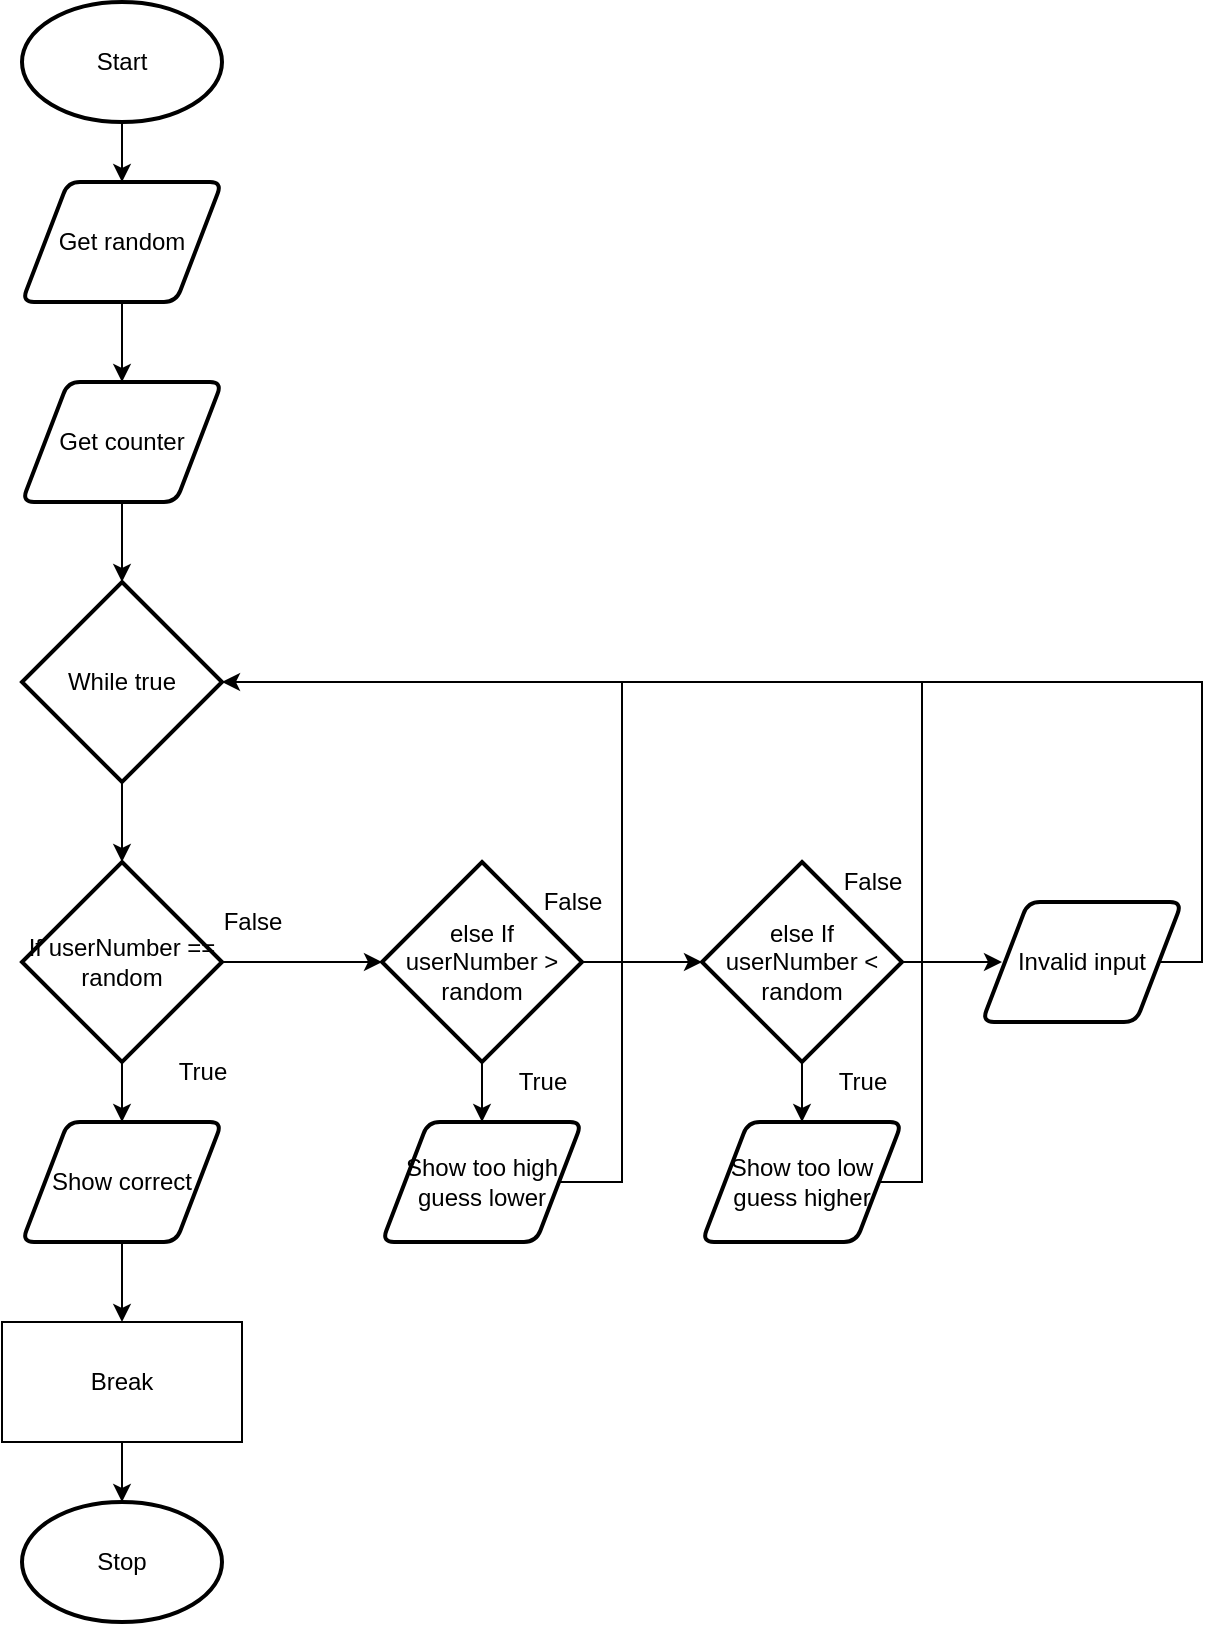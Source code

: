 <mxfile>
    <diagram id="y13q-P9tKh78Sdzo5C-Z" name="Page-1">
        <mxGraphModel dx="834" dy="711" grid="1" gridSize="10" guides="1" tooltips="1" connect="1" arrows="1" fold="1" page="1" pageScale="1" pageWidth="827" pageHeight="1169" math="0" shadow="0">
            <root>
                <mxCell id="0"/>
                <mxCell id="1" parent="0"/>
                <mxCell id="3" style="edgeStyle=none;html=1;" parent="1" source="2" target="4" edge="1">
                    <mxGeometry relative="1" as="geometry">
                        <mxPoint x="240" y="170" as="targetPoint"/>
                    </mxGeometry>
                </mxCell>
                <mxCell id="2" value="Start" style="strokeWidth=2;html=1;shape=mxgraph.flowchart.start_1;whiteSpace=wrap;" parent="1" vertex="1">
                    <mxGeometry x="190" y="60" width="100" height="60" as="geometry"/>
                </mxCell>
                <mxCell id="5" style="edgeStyle=none;html=1;" parent="1" source="4" target="6" edge="1">
                    <mxGeometry relative="1" as="geometry">
                        <mxPoint x="240" y="260" as="targetPoint"/>
                    </mxGeometry>
                </mxCell>
                <mxCell id="4" value="Get random" style="shape=parallelogram;html=1;strokeWidth=2;perimeter=parallelogramPerimeter;whiteSpace=wrap;rounded=1;arcSize=12;size=0.23;" parent="1" vertex="1">
                    <mxGeometry x="190" y="150" width="100" height="60" as="geometry"/>
                </mxCell>
                <mxCell id="7" style="edgeStyle=none;html=1;" parent="1" source="6" target="8" edge="1">
                    <mxGeometry relative="1" as="geometry">
                        <mxPoint x="240" y="350" as="targetPoint"/>
                    </mxGeometry>
                </mxCell>
                <mxCell id="6" value="Get counter" style="shape=parallelogram;html=1;strokeWidth=2;perimeter=parallelogramPerimeter;whiteSpace=wrap;rounded=1;arcSize=12;size=0.23;" parent="1" vertex="1">
                    <mxGeometry x="190" y="250" width="100" height="60" as="geometry"/>
                </mxCell>
                <mxCell id="9" style="edgeStyle=none;html=1;" parent="1" source="8" edge="1">
                    <mxGeometry relative="1" as="geometry">
                        <mxPoint x="240" y="490" as="targetPoint"/>
                    </mxGeometry>
                </mxCell>
                <mxCell id="8" value="While true" style="strokeWidth=2;html=1;shape=mxgraph.flowchart.decision;whiteSpace=wrap;" parent="1" vertex="1">
                    <mxGeometry x="190" y="350" width="100" height="100" as="geometry"/>
                </mxCell>
                <mxCell id="11" style="edgeStyle=none;html=1;" parent="1" source="10" target="12" edge="1">
                    <mxGeometry relative="1" as="geometry">
                        <mxPoint x="240" y="640" as="targetPoint"/>
                    </mxGeometry>
                </mxCell>
                <mxCell id="18" style="edgeStyle=none;html=1;" parent="1" source="10" edge="1">
                    <mxGeometry relative="1" as="geometry">
                        <mxPoint x="370" y="540" as="targetPoint"/>
                    </mxGeometry>
                </mxCell>
                <mxCell id="10" value="If userNumber == random" style="strokeWidth=2;html=1;shape=mxgraph.flowchart.decision;whiteSpace=wrap;" parent="1" vertex="1">
                    <mxGeometry x="190" y="490" width="100" height="100" as="geometry"/>
                </mxCell>
                <mxCell id="13" style="edgeStyle=none;html=1;" parent="1" source="12" target="14" edge="1">
                    <mxGeometry relative="1" as="geometry">
                        <mxPoint x="240" y="730" as="targetPoint"/>
                    </mxGeometry>
                </mxCell>
                <mxCell id="12" value="Show correct" style="shape=parallelogram;html=1;strokeWidth=2;perimeter=parallelogramPerimeter;whiteSpace=wrap;rounded=1;arcSize=12;size=0.23;" parent="1" vertex="1">
                    <mxGeometry x="190" y="620" width="100" height="60" as="geometry"/>
                </mxCell>
                <mxCell id="15" style="edgeStyle=none;html=1;" parent="1" source="14" edge="1">
                    <mxGeometry relative="1" as="geometry">
                        <mxPoint x="240" y="810" as="targetPoint"/>
                    </mxGeometry>
                </mxCell>
                <mxCell id="14" value="Break" style="rounded=0;whiteSpace=wrap;html=1;" parent="1" vertex="1">
                    <mxGeometry x="180" y="720" width="120" height="60" as="geometry"/>
                </mxCell>
                <mxCell id="17" value="Stop" style="strokeWidth=2;html=1;shape=mxgraph.flowchart.start_1;whiteSpace=wrap;" parent="1" vertex="1">
                    <mxGeometry x="190" y="810" width="100" height="60" as="geometry"/>
                </mxCell>
                <mxCell id="20" style="edgeStyle=none;html=1;entryX=0.5;entryY=0;entryDx=0;entryDy=0;" parent="1" source="19" target="21" edge="1">
                    <mxGeometry relative="1" as="geometry">
                        <mxPoint x="420" y="630" as="targetPoint"/>
                    </mxGeometry>
                </mxCell>
                <mxCell id="22" style="edgeStyle=none;html=1;" parent="1" source="19" edge="1">
                    <mxGeometry relative="1" as="geometry">
                        <mxPoint x="530" y="540" as="targetPoint"/>
                    </mxGeometry>
                </mxCell>
                <mxCell id="19" value="else If userNumber &amp;gt; random" style="strokeWidth=2;html=1;shape=mxgraph.flowchart.decision;whiteSpace=wrap;" parent="1" vertex="1">
                    <mxGeometry x="370" y="490" width="100" height="100" as="geometry"/>
                </mxCell>
                <mxCell id="29" style="edgeStyle=elbowEdgeStyle;html=1;entryX=1;entryY=0.5;entryDx=0;entryDy=0;entryPerimeter=0;rounded=0;" parent="1" source="21" target="8" edge="1">
                    <mxGeometry relative="1" as="geometry">
                        <Array as="points">
                            <mxPoint x="490" y="570"/>
                        </Array>
                    </mxGeometry>
                </mxCell>
                <mxCell id="21" value="Show too high guess lower" style="shape=parallelogram;html=1;strokeWidth=2;perimeter=parallelogramPerimeter;whiteSpace=wrap;rounded=1;arcSize=12;size=0.23;" parent="1" vertex="1">
                    <mxGeometry x="370" y="620" width="100" height="60" as="geometry"/>
                </mxCell>
                <mxCell id="24" style="edgeStyle=none;html=1;entryX=0.5;entryY=0;entryDx=0;entryDy=0;" parent="1" source="23" target="25" edge="1">
                    <mxGeometry relative="1" as="geometry">
                        <mxPoint x="580" y="630" as="targetPoint"/>
                    </mxGeometry>
                </mxCell>
                <mxCell id="26" style="edgeStyle=none;html=1;" parent="1" source="23" edge="1">
                    <mxGeometry relative="1" as="geometry">
                        <mxPoint x="680" y="540" as="targetPoint"/>
                    </mxGeometry>
                </mxCell>
                <mxCell id="23" value="else If userNumber &amp;lt; random" style="strokeWidth=2;html=1;shape=mxgraph.flowchart.decision;whiteSpace=wrap;" parent="1" vertex="1">
                    <mxGeometry x="530" y="490" width="100" height="100" as="geometry"/>
                </mxCell>
                <mxCell id="25" value="Show too low guess higher" style="shape=parallelogram;html=1;strokeWidth=2;perimeter=parallelogramPerimeter;whiteSpace=wrap;rounded=1;arcSize=12;size=0.23;" parent="1" vertex="1">
                    <mxGeometry x="530" y="620" width="100" height="60" as="geometry"/>
                </mxCell>
                <mxCell id="28" value="Invalid input" style="shape=parallelogram;html=1;strokeWidth=2;perimeter=parallelogramPerimeter;whiteSpace=wrap;rounded=1;arcSize=12;size=0.23;" parent="1" vertex="1">
                    <mxGeometry x="670" y="510" width="100" height="60" as="geometry"/>
                </mxCell>
                <mxCell id="30" value="" style="endArrow=none;html=1;rounded=0;exitX=1;exitY=0.5;exitDx=0;exitDy=0;edgeStyle=elbowEdgeStyle;" parent="1" source="25" edge="1">
                    <mxGeometry width="50" height="50" relative="1" as="geometry">
                        <mxPoint x="420" y="540" as="sourcePoint"/>
                        <mxPoint x="490" y="400" as="targetPoint"/>
                        <Array as="points">
                            <mxPoint x="640" y="550"/>
                        </Array>
                    </mxGeometry>
                </mxCell>
                <mxCell id="32" value="" style="endArrow=none;html=1;rounded=0;exitX=1;exitY=0.5;exitDx=0;exitDy=0;edgeStyle=elbowEdgeStyle;" parent="1" source="28" edge="1">
                    <mxGeometry width="50" height="50" relative="1" as="geometry">
                        <mxPoint x="768.5" y="540" as="sourcePoint"/>
                        <mxPoint x="640" y="400" as="targetPoint"/>
                        <Array as="points">
                            <mxPoint x="780" y="480"/>
                            <mxPoint x="790" y="440"/>
                        </Array>
                    </mxGeometry>
                </mxCell>
                <mxCell id="33" value="True" style="text;html=1;align=center;verticalAlign=middle;resizable=0;points=[];autosize=1;strokeColor=none;fillColor=none;" vertex="1" parent="1">
                    <mxGeometry x="260" y="585" width="40" height="20" as="geometry"/>
                </mxCell>
                <mxCell id="34" value="False" style="text;html=1;align=center;verticalAlign=middle;resizable=0;points=[];autosize=1;strokeColor=none;fillColor=none;" vertex="1" parent="1">
                    <mxGeometry x="440" y="500" width="50" height="20" as="geometry"/>
                </mxCell>
                <mxCell id="35" value="True" style="text;html=1;align=center;verticalAlign=middle;resizable=0;points=[];autosize=1;strokeColor=none;fillColor=none;" vertex="1" parent="1">
                    <mxGeometry x="430" y="590" width="40" height="20" as="geometry"/>
                </mxCell>
                <mxCell id="36" value="True" style="text;html=1;align=center;verticalAlign=middle;resizable=0;points=[];autosize=1;strokeColor=none;fillColor=none;" vertex="1" parent="1">
                    <mxGeometry x="590" y="590" width="40" height="20" as="geometry"/>
                </mxCell>
                <mxCell id="37" value="False" style="text;html=1;align=center;verticalAlign=middle;resizable=0;points=[];autosize=1;strokeColor=none;fillColor=none;" vertex="1" parent="1">
                    <mxGeometry x="590" y="490" width="50" height="20" as="geometry"/>
                </mxCell>
                <mxCell id="38" value="False" style="text;html=1;align=center;verticalAlign=middle;resizable=0;points=[];autosize=1;strokeColor=none;fillColor=none;" vertex="1" parent="1">
                    <mxGeometry x="280" y="510" width="50" height="20" as="geometry"/>
                </mxCell>
            </root>
        </mxGraphModel>
    </diagram>
</mxfile>